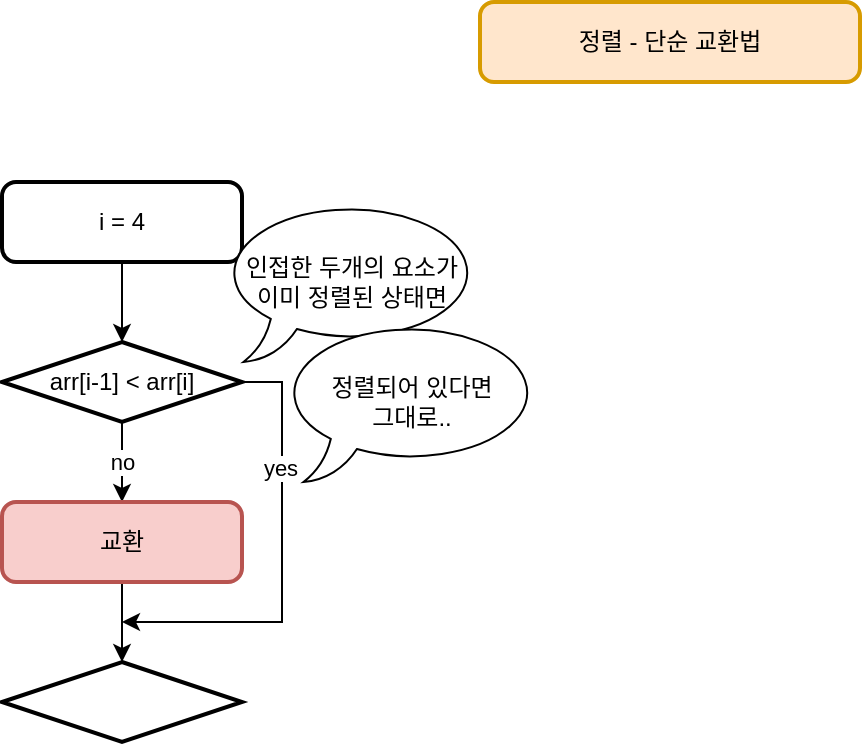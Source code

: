 <mxfile version="16.5.1" type="device"><diagram id="mcG1KdtRjJhZmO_n41ix" name="페이지-1"><mxGraphModel dx="1422" dy="881" grid="1" gridSize="10" guides="1" tooltips="1" connect="1" arrows="1" fold="1" page="1" pageScale="1" pageWidth="827" pageHeight="1169" math="0" shadow="0"><root><mxCell id="0"/><mxCell id="1" parent="0"/><mxCell id="l-i40e42PNDgHIKyfGgY-1" value="정렬 - 단순 교환법" style="rounded=1;whiteSpace=wrap;html=1;absoluteArcSize=1;arcSize=14;strokeWidth=2;fillColor=#ffe6cc;strokeColor=#d79b00;" parent="1" vertex="1"><mxGeometry x="319" y="30" width="190" height="40" as="geometry"/></mxCell><mxCell id="f-u_LeD3Glp6k7Wn_VR4-117" value="" style="edgeStyle=orthogonalEdgeStyle;rounded=0;orthogonalLoop=1;jettySize=auto;html=1;" parent="1" source="f-u_LeD3Glp6k7Wn_VR4-85" target="f-u_LeD3Glp6k7Wn_VR4-115" edge="1"><mxGeometry relative="1" as="geometry"/></mxCell><mxCell id="f-u_LeD3Glp6k7Wn_VR4-85" value="i = 4" style="rounded=1;whiteSpace=wrap;html=1;absoluteArcSize=1;arcSize=14;strokeWidth=2;" parent="1" vertex="1"><mxGeometry x="80" y="120" width="120" height="40" as="geometry"/></mxCell><mxCell id="f-u_LeD3Glp6k7Wn_VR4-129" value="no" style="edgeStyle=orthogonalEdgeStyle;rounded=0;orthogonalLoop=1;jettySize=auto;html=1;" parent="1" source="f-u_LeD3Glp6k7Wn_VR4-115" target="f-u_LeD3Glp6k7Wn_VR4-128" edge="1"><mxGeometry relative="1" as="geometry"/></mxCell><mxCell id="f-u_LeD3Glp6k7Wn_VR4-132" style="edgeStyle=orthogonalEdgeStyle;rounded=0;orthogonalLoop=1;jettySize=auto;html=1;exitX=1;exitY=0.5;exitDx=0;exitDy=0;exitPerimeter=0;" parent="1" source="f-u_LeD3Glp6k7Wn_VR4-115" edge="1"><mxGeometry relative="1" as="geometry"><mxPoint x="140" y="340" as="targetPoint"/><Array as="points"><mxPoint x="220" y="220"/><mxPoint x="220" y="340"/></Array></mxGeometry></mxCell><mxCell id="f-u_LeD3Glp6k7Wn_VR4-133" value="yes" style="edgeLabel;html=1;align=center;verticalAlign=middle;resizable=0;points=[];" parent="f-u_LeD3Glp6k7Wn_VR4-132" vertex="1" connectable="0"><mxGeometry x="-0.433" y="-1" relative="1" as="geometry"><mxPoint as="offset"/></mxGeometry></mxCell><mxCell id="f-u_LeD3Glp6k7Wn_VR4-115" value="arr[i-1] &amp;lt; arr[i]" style="strokeWidth=2;html=1;shape=mxgraph.flowchart.decision;whiteSpace=wrap;" parent="1" vertex="1"><mxGeometry x="80" y="200" width="120" height="40" as="geometry"/></mxCell><mxCell id="f-u_LeD3Glp6k7Wn_VR4-131" value="" style="edgeStyle=orthogonalEdgeStyle;rounded=0;orthogonalLoop=1;jettySize=auto;html=1;" parent="1" source="f-u_LeD3Glp6k7Wn_VR4-128" target="f-u_LeD3Glp6k7Wn_VR4-130" edge="1"><mxGeometry relative="1" as="geometry"/></mxCell><mxCell id="f-u_LeD3Glp6k7Wn_VR4-128" value="교환" style="rounded=1;whiteSpace=wrap;html=1;absoluteArcSize=1;arcSize=14;strokeWidth=2;fillColor=#f8cecc;strokeColor=#b85450;" parent="1" vertex="1"><mxGeometry x="80" y="280" width="120" height="40" as="geometry"/></mxCell><mxCell id="f-u_LeD3Glp6k7Wn_VR4-130" value="" style="strokeWidth=2;html=1;shape=mxgraph.flowchart.decision;whiteSpace=wrap;" parent="1" vertex="1"><mxGeometry x="80" y="360" width="120" height="40" as="geometry"/></mxCell><mxCell id="f-u_LeD3Glp6k7Wn_VR4-134" value="인접한 두개의 요소가&lt;br&gt;이미 정렬된 상태면" style="whiteSpace=wrap;html=1;shape=mxgraph.basic.oval_callout;gradientColor=none;" parent="1" vertex="1"><mxGeometry x="190" y="130" width="130" height="80" as="geometry"/></mxCell><mxCell id="f-u_LeD3Glp6k7Wn_VR4-135" value="정렬되어 있다면&lt;br&gt;그대로.." style="whiteSpace=wrap;html=1;shape=mxgraph.basic.oval_callout;gradientColor=none;" parent="1" vertex="1"><mxGeometry x="220" y="190" width="130" height="80" as="geometry"/></mxCell></root></mxGraphModel></diagram></mxfile>
